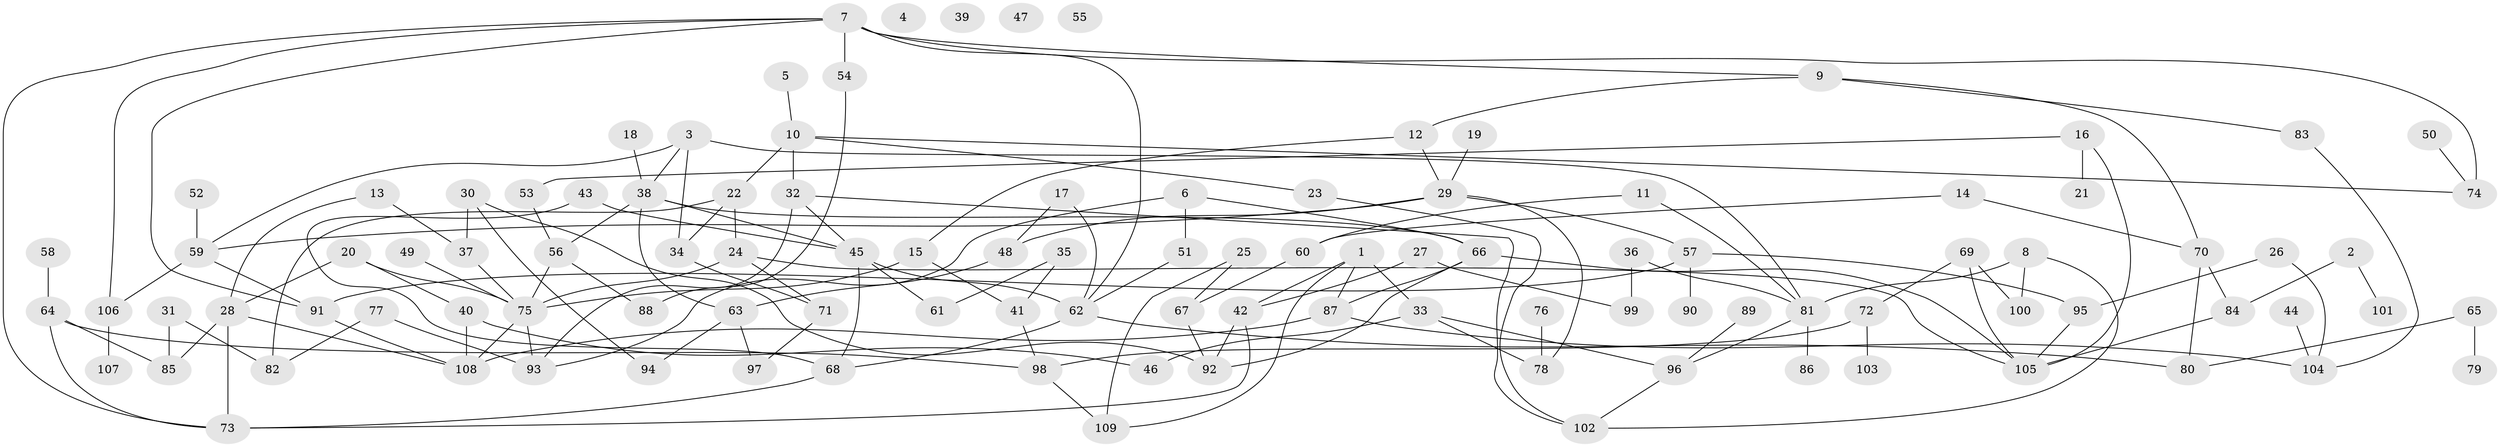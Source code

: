// coarse degree distribution, {4: 0.13793103448275862, 6: 0.1724137931034483, 3: 0.13793103448275862, 10: 0.034482758620689655, 2: 0.13793103448275862, 8: 0.034482758620689655, 5: 0.1724137931034483, 7: 0.06896551724137931, 9: 0.06896551724137931, 1: 0.034482758620689655}
// Generated by graph-tools (version 1.1) at 2025/35/03/04/25 23:35:46]
// undirected, 109 vertices, 158 edges
graph export_dot {
  node [color=gray90,style=filled];
  1;
  2;
  3;
  4;
  5;
  6;
  7;
  8;
  9;
  10;
  11;
  12;
  13;
  14;
  15;
  16;
  17;
  18;
  19;
  20;
  21;
  22;
  23;
  24;
  25;
  26;
  27;
  28;
  29;
  30;
  31;
  32;
  33;
  34;
  35;
  36;
  37;
  38;
  39;
  40;
  41;
  42;
  43;
  44;
  45;
  46;
  47;
  48;
  49;
  50;
  51;
  52;
  53;
  54;
  55;
  56;
  57;
  58;
  59;
  60;
  61;
  62;
  63;
  64;
  65;
  66;
  67;
  68;
  69;
  70;
  71;
  72;
  73;
  74;
  75;
  76;
  77;
  78;
  79;
  80;
  81;
  82;
  83;
  84;
  85;
  86;
  87;
  88;
  89;
  90;
  91;
  92;
  93;
  94;
  95;
  96;
  97;
  98;
  99;
  100;
  101;
  102;
  103;
  104;
  105;
  106;
  107;
  108;
  109;
  1 -- 33;
  1 -- 42;
  1 -- 87;
  1 -- 109;
  2 -- 84;
  2 -- 101;
  3 -- 34;
  3 -- 38;
  3 -- 59;
  3 -- 81;
  5 -- 10;
  6 -- 51;
  6 -- 66;
  6 -- 93;
  7 -- 9;
  7 -- 54;
  7 -- 62;
  7 -- 73;
  7 -- 74;
  7 -- 91;
  7 -- 106;
  8 -- 81;
  8 -- 100;
  8 -- 102;
  9 -- 12;
  9 -- 70;
  9 -- 83;
  10 -- 22;
  10 -- 23;
  10 -- 32;
  10 -- 74;
  11 -- 60;
  11 -- 81;
  12 -- 15;
  12 -- 29;
  13 -- 28;
  13 -- 37;
  14 -- 60;
  14 -- 70;
  15 -- 41;
  15 -- 75;
  16 -- 21;
  16 -- 53;
  16 -- 105;
  17 -- 48;
  17 -- 62;
  18 -- 38;
  19 -- 29;
  20 -- 28;
  20 -- 40;
  20 -- 75;
  22 -- 24;
  22 -- 34;
  22 -- 82;
  23 -- 102;
  24 -- 71;
  24 -- 75;
  24 -- 105;
  25 -- 67;
  25 -- 109;
  26 -- 95;
  26 -- 104;
  27 -- 42;
  27 -- 99;
  28 -- 73;
  28 -- 85;
  28 -- 108;
  29 -- 48;
  29 -- 57;
  29 -- 59;
  29 -- 78;
  30 -- 37;
  30 -- 92;
  30 -- 94;
  31 -- 82;
  31 -- 85;
  32 -- 45;
  32 -- 93;
  32 -- 102;
  33 -- 46;
  33 -- 78;
  33 -- 96;
  34 -- 71;
  35 -- 41;
  35 -- 61;
  36 -- 81;
  36 -- 99;
  37 -- 75;
  38 -- 45;
  38 -- 56;
  38 -- 63;
  38 -- 66;
  40 -- 46;
  40 -- 108;
  41 -- 98;
  42 -- 73;
  42 -- 92;
  43 -- 45;
  43 -- 68;
  44 -- 104;
  45 -- 61;
  45 -- 62;
  45 -- 68;
  48 -- 63;
  49 -- 75;
  50 -- 74;
  51 -- 62;
  52 -- 59;
  53 -- 56;
  54 -- 88;
  56 -- 75;
  56 -- 88;
  57 -- 90;
  57 -- 91;
  57 -- 95;
  58 -- 64;
  59 -- 91;
  59 -- 106;
  60 -- 67;
  62 -- 68;
  62 -- 80;
  63 -- 94;
  63 -- 97;
  64 -- 73;
  64 -- 85;
  64 -- 98;
  65 -- 79;
  65 -- 80;
  66 -- 87;
  66 -- 92;
  66 -- 105;
  67 -- 92;
  68 -- 73;
  69 -- 72;
  69 -- 100;
  69 -- 105;
  70 -- 80;
  70 -- 84;
  71 -- 97;
  72 -- 98;
  72 -- 103;
  75 -- 93;
  75 -- 108;
  76 -- 78;
  77 -- 82;
  77 -- 93;
  81 -- 86;
  81 -- 96;
  83 -- 104;
  84 -- 105;
  87 -- 104;
  87 -- 108;
  89 -- 96;
  91 -- 108;
  95 -- 105;
  96 -- 102;
  98 -- 109;
  106 -- 107;
}
